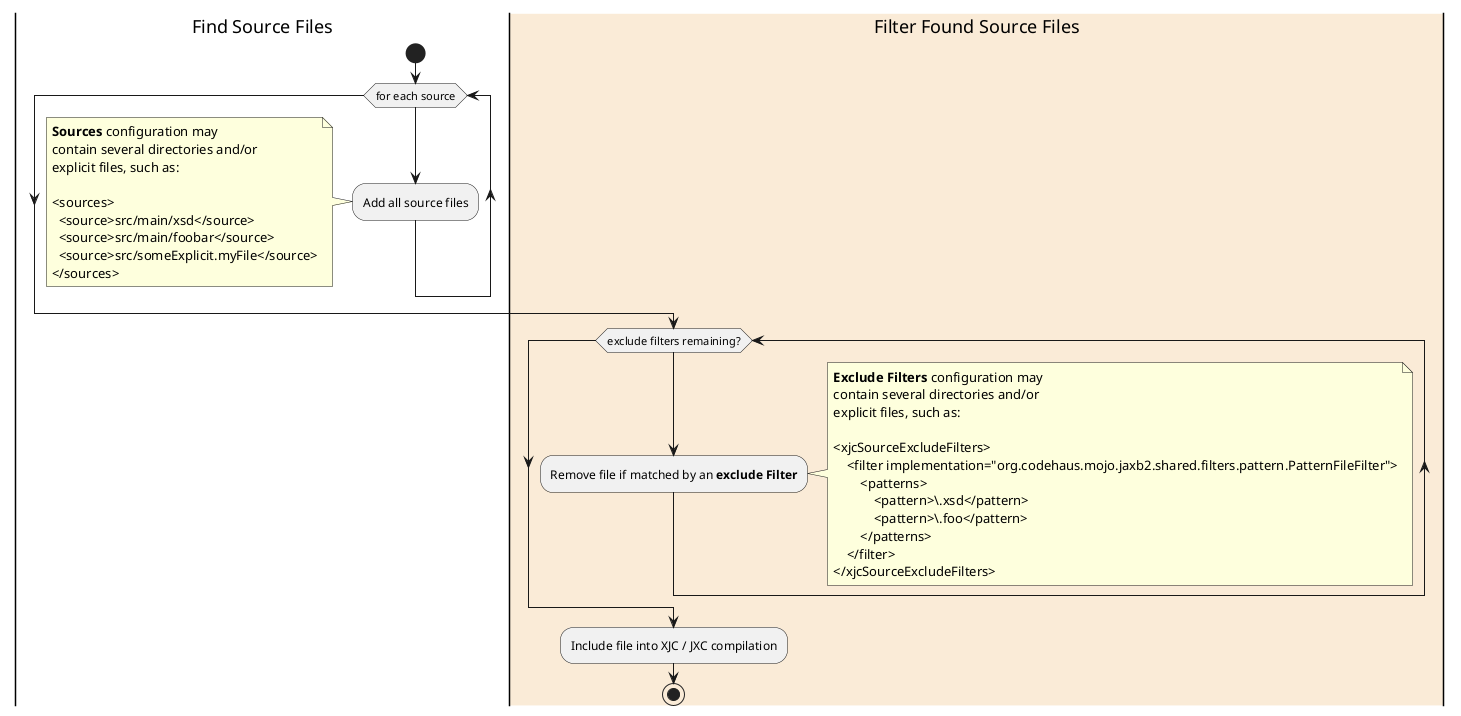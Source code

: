 @startuml
|Find Source Files|
start
while (for each source)
    :Add all source files;
endwhile

note left
  **Sources** configuration may
  contain several directories and/or
  explicit files, such as:

  <sources>
    <source>src/main/xsd</source>
    <source>src/main/foobar</source>
    <source>src/someExplicit.myFile</source>
  </sources>
end note

|#AntiqueWhite|Filter Found Source Files|

while (exclude filters remaining?)

    :Remove file if matched by an **exclude Filter**;
    
    note right
        **Exclude Filters** configuration may
        contain several directories and/or
        explicit files, such as:

        <xjcSourceExcludeFilters>
            <filter implementation="org.codehaus.mojo.jaxb2.shared.filters.pattern.PatternFileFilter">
                <patterns>
                    <pattern>\.xsd</pattern>
                    <pattern>\.foo</pattern>
                </patterns>
            </filter>
        </xjcSourceExcludeFilters>
    end note
endwhile

:Include file into XJC / JXC compilation;

stop
@enduml